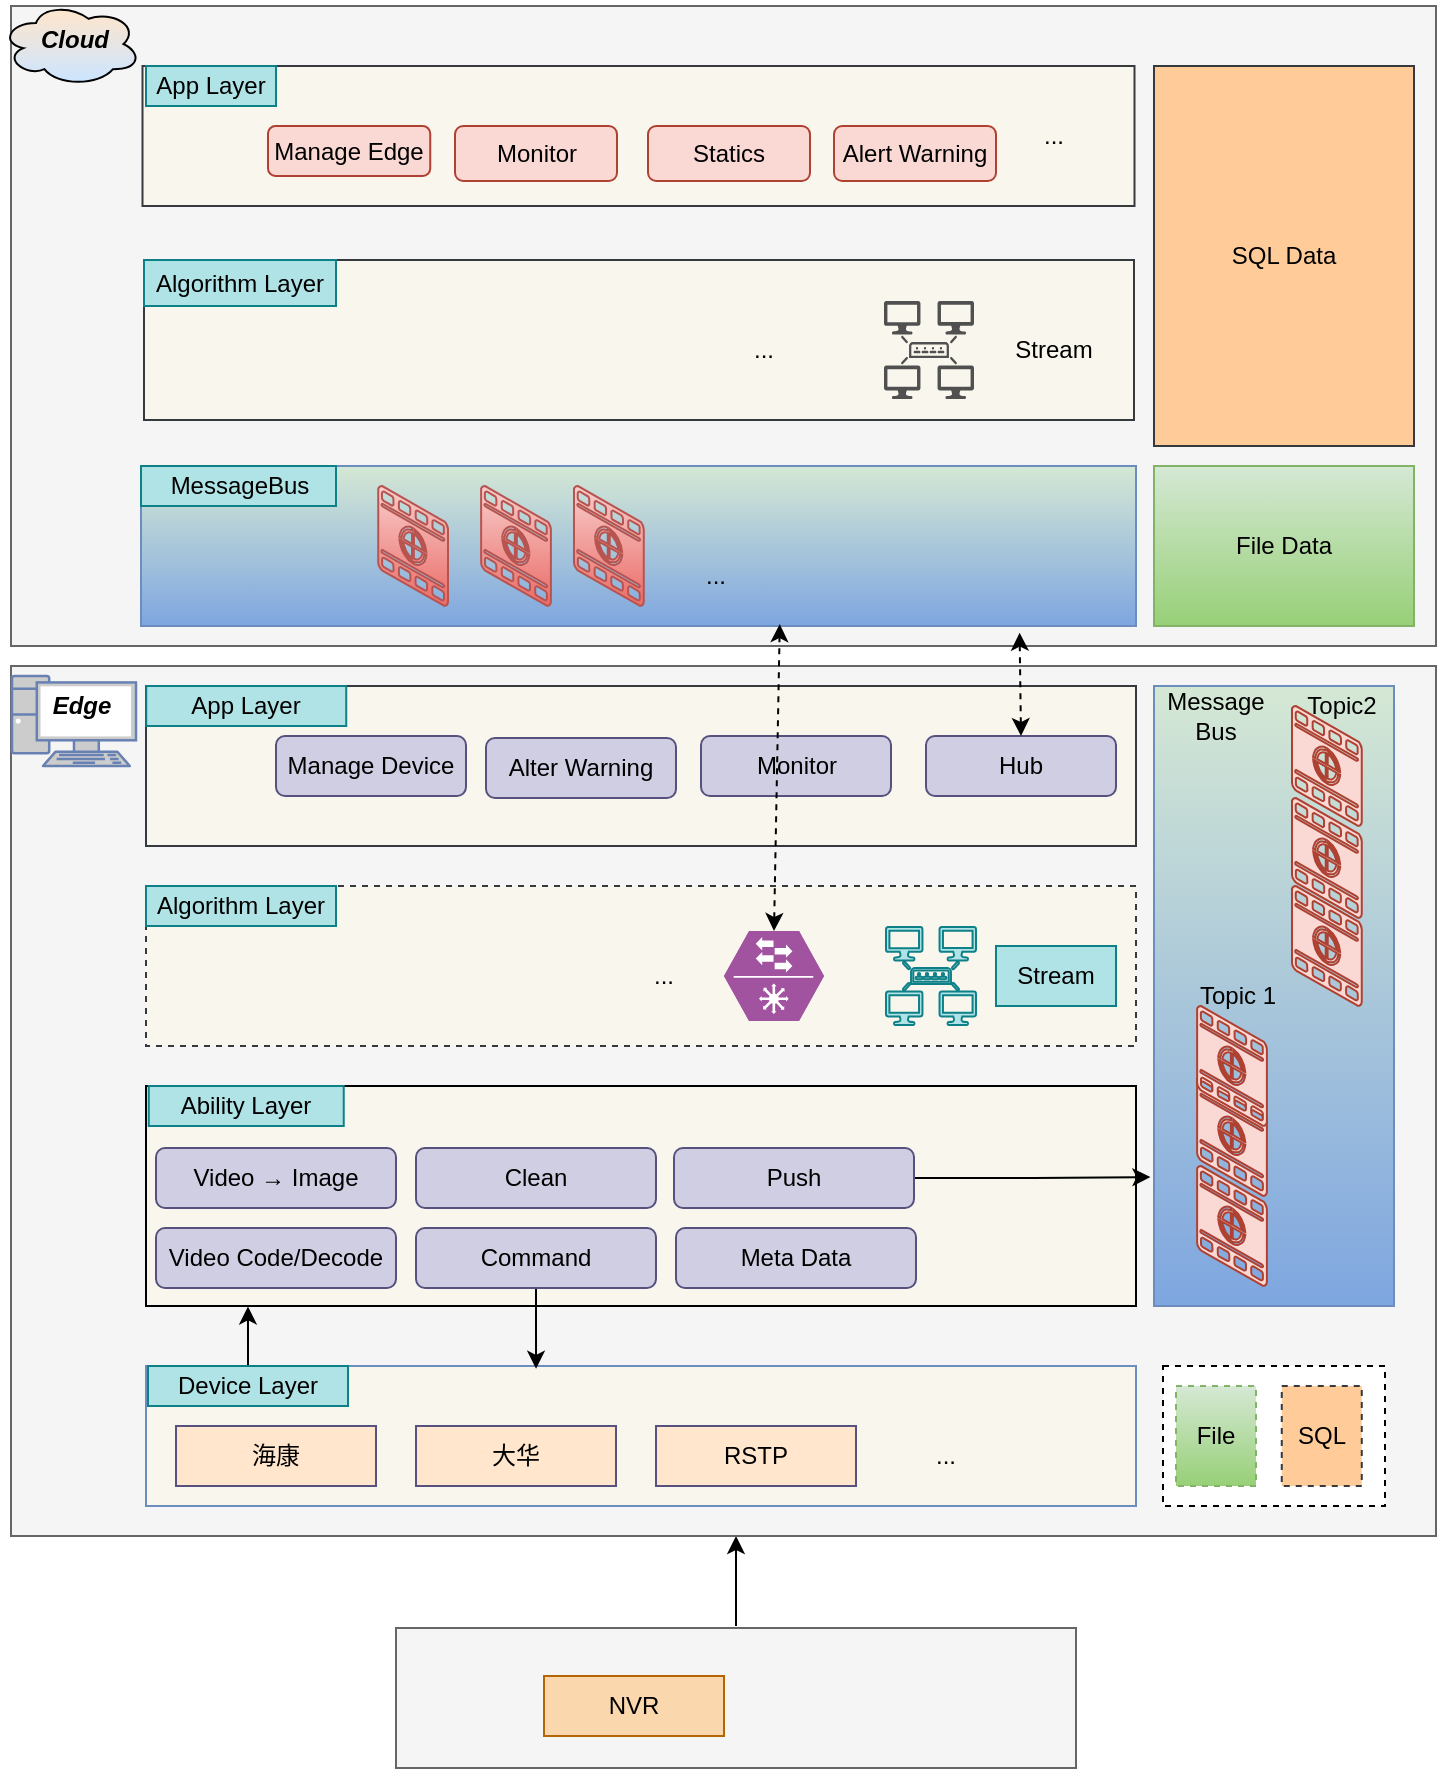 <mxfile version="17.1.3" type="github">
  <diagram id="zysH_MN9FjRer_7VrNoe" name="Page-1">
    <mxGraphModel dx="1422" dy="730" grid="1" gridSize="10" guides="1" tooltips="1" connect="1" arrows="1" fold="1" page="1" pageScale="1" pageWidth="827" pageHeight="1169" math="0" shadow="0">
      <root>
        <mxCell id="0" />
        <mxCell id="1" parent="0" />
        <mxCell id="rYequQ2dtKzdK-yXNaAb-169" style="edgeStyle=orthogonalEdgeStyle;rounded=0;orthogonalLoop=1;jettySize=auto;html=1;fontColor=#E6E6E6;" parent="1" edge="1">
          <mxGeometry relative="1" as="geometry">
            <mxPoint x="430" y="785" as="targetPoint" />
            <mxPoint x="430" y="830" as="sourcePoint" />
          </mxGeometry>
        </mxCell>
        <mxCell id="rYequQ2dtKzdK-yXNaAb-166" value="" style="rounded=0;whiteSpace=wrap;html=1;fillColor=#f5f5f5;fontColor=#333333;strokeColor=#666666;" parent="1" vertex="1">
          <mxGeometry x="260" y="831" width="340" height="70" as="geometry" />
        </mxCell>
        <mxCell id="rYequQ2dtKzdK-yXNaAb-129" value="" style="rounded=0;whiteSpace=wrap;html=1;fillColor=#f5f5f5;fontColor=#333333;strokeColor=#666666;" parent="1" vertex="1">
          <mxGeometry x="67.5" y="350" width="712.5" height="435" as="geometry" />
        </mxCell>
        <mxCell id="rYequQ2dtKzdK-yXNaAb-150" value="" style="fontColor=#0066CC;verticalAlign=top;verticalLabelPosition=bottom;labelPosition=center;align=center;html=1;outlineConnect=0;fillColor=#CCCCCC;strokeColor=#6881B3;gradientColor=none;gradientDirection=north;strokeWidth=2;shape=mxgraph.networks.pc;" parent="1" vertex="1">
          <mxGeometry x="68" y="355" width="62" height="45" as="geometry" />
        </mxCell>
        <mxCell id="rYequQ2dtKzdK-yXNaAb-127" value="" style="rounded=0;whiteSpace=wrap;html=1;fillColor=#f5f5f5;fontColor=#333333;strokeColor=#666666;" parent="1" vertex="1">
          <mxGeometry x="67.5" y="20" width="712.5" height="320" as="geometry" />
        </mxCell>
        <mxCell id="rYequQ2dtKzdK-yXNaAb-145" value="" style="ellipse;shape=cloud;whiteSpace=wrap;html=1;fillColor=#FFE6CC;gradientColor=#CCE5FF;" parent="1" vertex="1">
          <mxGeometry x="62.5" y="18" width="70" height="42" as="geometry" />
        </mxCell>
        <mxCell id="rYequQ2dtKzdK-yXNaAb-1" value="NVR" style="rounded=0;whiteSpace=wrap;html=1;fillColor=#fad7ac;strokeColor=#b46504;" parent="1" vertex="1">
          <mxGeometry x="334" y="855" width="90" height="30" as="geometry" />
        </mxCell>
        <mxCell id="rYequQ2dtKzdK-yXNaAb-3" value="" style="shape=image;html=1;verticalAlign=top;verticalLabelPosition=bottom;labelBackgroundColor=#ffffff;imageAspect=0;aspect=fixed;image=https://cdn0.iconfinder.com/data/icons/security-double-color-red-and-black-vol-1/52/camera__capture__device__technology-128.png;fontColor=#E6E6E6;" parent="1" vertex="1">
          <mxGeometry x="475" y="850" width="40" height="40" as="geometry" />
        </mxCell>
        <mxCell id="rYequQ2dtKzdK-yXNaAb-16" value="" style="rounded=0;whiteSpace=wrap;html=1;fillColor=#F9F7ED;strokeColor=#6c8ebf;" parent="1" vertex="1">
          <mxGeometry x="135" y="700" width="495" height="70" as="geometry" />
        </mxCell>
        <mxCell id="rYequQ2dtKzdK-yXNaAb-165" style="edgeStyle=orthogonalEdgeStyle;rounded=0;orthogonalLoop=1;jettySize=auto;html=1;entryX=0.103;entryY=1.002;entryDx=0;entryDy=0;entryPerimeter=0;fontColor=#E6E6E6;" parent="1" source="rYequQ2dtKzdK-yXNaAb-17" target="rYequQ2dtKzdK-yXNaAb-24" edge="1">
          <mxGeometry relative="1" as="geometry" />
        </mxCell>
        <mxCell id="rYequQ2dtKzdK-yXNaAb-17" value="Device Layer" style="text;html=1;strokeColor=#0e8088;fillColor=#b0e3e6;align=center;verticalAlign=middle;whiteSpace=wrap;rounded=0;" parent="1" vertex="1">
          <mxGeometry x="136" y="700" width="100" height="20" as="geometry" />
        </mxCell>
        <mxCell id="rYequQ2dtKzdK-yXNaAb-18" value="海康" style="rounded=0;whiteSpace=wrap;html=1;fillColor=#ffe6cc;strokeColor=#56517E;" parent="1" vertex="1">
          <mxGeometry x="150" y="730" width="100" height="30" as="geometry" />
        </mxCell>
        <mxCell id="rYequQ2dtKzdK-yXNaAb-19" value="大华" style="rounded=0;whiteSpace=wrap;html=1;fillColor=#ffe6cc;strokeColor=#56517E;" parent="1" vertex="1">
          <mxGeometry x="270" y="730" width="100" height="30" as="geometry" />
        </mxCell>
        <mxCell id="rYequQ2dtKzdK-yXNaAb-20" value="RSTP" style="rounded=0;whiteSpace=wrap;html=1;fillColor=#ffe6cc;strokeColor=#56517E;" parent="1" vertex="1">
          <mxGeometry x="390" y="730" width="100" height="30" as="geometry" />
        </mxCell>
        <mxCell id="rYequQ2dtKzdK-yXNaAb-22" value="" style="rounded=0;whiteSpace=wrap;html=1;fillColor=#D5E8D4;gradientColor=#7ea6e0;strokeColor=#6c8ebf;" parent="1" vertex="1">
          <mxGeometry x="639" y="360" width="120" height="310" as="geometry" />
        </mxCell>
        <mxCell id="rYequQ2dtKzdK-yXNaAb-21" value="..." style="text;html=1;strokeColor=none;fillColor=none;align=center;verticalAlign=middle;whiteSpace=wrap;rounded=0;" parent="1" vertex="1">
          <mxGeometry x="505" y="730" width="60" height="30" as="geometry" />
        </mxCell>
        <mxCell id="rYequQ2dtKzdK-yXNaAb-23" value="Message Bus" style="text;html=1;strokeColor=none;fillColor=none;align=center;verticalAlign=middle;whiteSpace=wrap;rounded=0;" parent="1" vertex="1">
          <mxGeometry x="640" y="360" width="60" height="30" as="geometry" />
        </mxCell>
        <mxCell id="rYequQ2dtKzdK-yXNaAb-24" value="" style="rounded=0;whiteSpace=wrap;html=1;fillColor=#F9F7ED;" parent="1" vertex="1">
          <mxGeometry x="135" y="560" width="495" height="110" as="geometry" />
        </mxCell>
        <mxCell id="rYequQ2dtKzdK-yXNaAb-25" value="Ability Layer" style="text;html=1;strokeColor=#0e8088;fillColor=#b0e3e6;align=center;verticalAlign=middle;whiteSpace=wrap;rounded=0;" parent="1" vertex="1">
          <mxGeometry x="136.37" y="560" width="97.5" height="20" as="geometry" />
        </mxCell>
        <mxCell id="rYequQ2dtKzdK-yXNaAb-26" value="Video Code/Decode" style="rounded=1;whiteSpace=wrap;html=1;fillColor=#d0cee2;strokeColor=#56517e;" parent="1" vertex="1">
          <mxGeometry x="140" y="631" width="120" height="30" as="geometry" />
        </mxCell>
        <mxCell id="rYequQ2dtKzdK-yXNaAb-44" style="edgeStyle=orthogonalEdgeStyle;rounded=0;orthogonalLoop=1;jettySize=auto;html=1;entryX=0.394;entryY=0.02;entryDx=0;entryDy=0;entryPerimeter=0;" parent="1" source="rYequQ2dtKzdK-yXNaAb-27" target="rYequQ2dtKzdK-yXNaAb-16" edge="1">
          <mxGeometry relative="1" as="geometry" />
        </mxCell>
        <mxCell id="rYequQ2dtKzdK-yXNaAb-27" value="Command" style="rounded=1;whiteSpace=wrap;html=1;fillColor=#d0cee2;strokeColor=#56517e;" parent="1" vertex="1">
          <mxGeometry x="270" y="631" width="120" height="30" as="geometry" />
        </mxCell>
        <mxCell id="rYequQ2dtKzdK-yXNaAb-28" value="Meta Data" style="rounded=1;whiteSpace=wrap;html=1;fillColor=#d0cee2;strokeColor=#56517e;" parent="1" vertex="1">
          <mxGeometry x="400" y="631" width="120" height="30" as="geometry" />
        </mxCell>
        <mxCell id="rYequQ2dtKzdK-yXNaAb-29" value="" style="verticalLabelPosition=bottom;html=1;verticalAlign=top;strokeWidth=1;align=center;outlineConnect=0;dashed=0;outlineConnect=0;shape=mxgraph.aws3d.image;strokeColor=#ae4132;fillColor=#fad9d5;aspect=fixed;" parent="1" vertex="1">
          <mxGeometry x="660.56" y="600" width="34.88" height="60" as="geometry" />
        </mxCell>
        <mxCell id="rYequQ2dtKzdK-yXNaAb-30" value="" style="verticalLabelPosition=bottom;html=1;verticalAlign=top;strokeWidth=1;align=center;outlineConnect=0;dashed=0;outlineConnect=0;shape=mxgraph.aws3d.image;strokeColor=#ae4132;fillColor=#fad9d5;aspect=fixed;" parent="1" vertex="1">
          <mxGeometry x="660.56" y="555" width="34.88" height="60" as="geometry" />
        </mxCell>
        <mxCell id="rYequQ2dtKzdK-yXNaAb-36" value="" style="rounded=0;whiteSpace=wrap;html=1;dashed=1;fillColor=#f9f7ed;strokeColor=#36393d;" parent="1" vertex="1">
          <mxGeometry x="135" y="460" width="495" height="80" as="geometry" />
        </mxCell>
        <mxCell id="rYequQ2dtKzdK-yXNaAb-38" value="Clean" style="rounded=1;whiteSpace=wrap;html=1;fillColor=#d0cee2;strokeColor=#56517e;" parent="1" vertex="1">
          <mxGeometry x="270" y="591" width="120" height="30" as="geometry" />
        </mxCell>
        <mxCell id="rYequQ2dtKzdK-yXNaAb-40" value="Video → Image" style="rounded=1;whiteSpace=wrap;html=1;fillColor=#d0cee2;strokeColor=#56517e;" parent="1" vertex="1">
          <mxGeometry x="140" y="591" width="120" height="30" as="geometry" />
        </mxCell>
        <mxCell id="rYequQ2dtKzdK-yXNaAb-45" value="Algorithm Layer" style="text;html=1;strokeColor=#0e8088;fillColor=#b0e3e6;align=center;verticalAlign=middle;whiteSpace=wrap;rounded=0;" parent="1" vertex="1">
          <mxGeometry x="135" y="460" width="95" height="20" as="geometry" />
        </mxCell>
        <mxCell id="rYequQ2dtKzdK-yXNaAb-50" value="" style="rounded=0;whiteSpace=wrap;html=1;fillColor=#F9F7ED;strokeColor=#36393d;" parent="1" vertex="1">
          <mxGeometry x="135" y="360" width="495" height="80" as="geometry" />
        </mxCell>
        <mxCell id="rYequQ2dtKzdK-yXNaAb-51" value="App Layer" style="text;html=1;strokeColor=#0e8088;fillColor=#b0e3e6;align=center;verticalAlign=middle;whiteSpace=wrap;rounded=0;" parent="1" vertex="1">
          <mxGeometry x="135.12" y="360" width="100" height="20" as="geometry" />
        </mxCell>
        <mxCell id="rYequQ2dtKzdK-yXNaAb-52" value="..." style="text;html=1;strokeColor=none;fillColor=none;align=center;verticalAlign=middle;whiteSpace=wrap;rounded=0;" parent="1" vertex="1">
          <mxGeometry x="364" y="490" width="60" height="30" as="geometry" />
        </mxCell>
        <mxCell id="rYequQ2dtKzdK-yXNaAb-55" value="" style="verticalLabelPosition=bottom;html=1;verticalAlign=top;strokeWidth=1;align=center;outlineConnect=0;dashed=0;outlineConnect=0;shape=mxgraph.aws3d.image;strokeColor=#ae4132;fillColor=#fad9d5;aspect=fixed;" parent="1" vertex="1">
          <mxGeometry x="660.56" y="520" width="34.88" height="60" as="geometry" />
        </mxCell>
        <mxCell id="rYequQ2dtKzdK-yXNaAb-57" value="Manage Device" style="rounded=1;whiteSpace=wrap;html=1;fillColor=#d0cee2;strokeColor=#56517e;" parent="1" vertex="1">
          <mxGeometry x="200" y="385" width="95" height="30" as="geometry" />
        </mxCell>
        <mxCell id="rYequQ2dtKzdK-yXNaAb-59" value="" style="verticalLabelPosition=bottom;html=1;verticalAlign=top;strokeWidth=1;align=center;outlineConnect=0;dashed=0;outlineConnect=0;shape=mxgraph.aws3d.image;strokeColor=#ae4132;fillColor=#fad9d5;aspect=fixed;" parent="1" vertex="1">
          <mxGeometry x="708" y="460" width="34.88" height="60" as="geometry" />
        </mxCell>
        <mxCell id="rYequQ2dtKzdK-yXNaAb-60" value="" style="verticalLabelPosition=bottom;html=1;verticalAlign=top;strokeWidth=1;align=center;outlineConnect=0;dashed=0;outlineConnect=0;shape=mxgraph.aws3d.image;strokeColor=#ae4132;fillColor=#fad9d5;aspect=fixed;" parent="1" vertex="1">
          <mxGeometry x="708" y="416" width="34.88" height="60" as="geometry" />
        </mxCell>
        <mxCell id="rYequQ2dtKzdK-yXNaAb-61" value="" style="verticalLabelPosition=bottom;html=1;verticalAlign=top;strokeWidth=1;align=center;outlineConnect=0;dashed=0;outlineConnect=0;shape=mxgraph.aws3d.image;strokeColor=#ae4132;fillColor=#fad9d5;aspect=fixed;" parent="1" vertex="1">
          <mxGeometry x="708" y="370" width="34.88" height="60" as="geometry" />
        </mxCell>
        <mxCell id="rYequQ2dtKzdK-yXNaAb-63" value="Topic 1" style="text;html=1;strokeColor=none;fillColor=none;align=center;verticalAlign=middle;whiteSpace=wrap;rounded=0;" parent="1" vertex="1">
          <mxGeometry x="655" y="499.5" width="52" height="30" as="geometry" />
        </mxCell>
        <mxCell id="rYequQ2dtKzdK-yXNaAb-64" value="Topic2" style="text;html=1;strokeColor=none;fillColor=none;align=center;verticalAlign=middle;whiteSpace=wrap;rounded=0;" parent="1" vertex="1">
          <mxGeometry x="707" y="355" width="52" height="30" as="geometry" />
        </mxCell>
        <mxCell id="rYequQ2dtKzdK-yXNaAb-65" value="Alter Warning" style="rounded=1;whiteSpace=wrap;html=1;fillColor=#d0cee2;strokeColor=#56517e;" parent="1" vertex="1">
          <mxGeometry x="305" y="386" width="95" height="30" as="geometry" />
        </mxCell>
        <mxCell id="rYequQ2dtKzdK-yXNaAb-67" value="Monitor" style="rounded=1;whiteSpace=wrap;html=1;fillColor=#d0cee2;strokeColor=#56517e;" parent="1" vertex="1">
          <mxGeometry x="412.5" y="385" width="95" height="30" as="geometry" />
        </mxCell>
        <mxCell id="rYequQ2dtKzdK-yXNaAb-81" value="" style="sketch=0;pointerEvents=1;shadow=0;dashed=0;html=1;strokeColor=#0e8088;fillColor=#b0e3e6;labelPosition=center;verticalLabelPosition=bottom;verticalAlign=top;outlineConnect=0;align=center;shape=mxgraph.office.servers.topology_builder;" parent="1" vertex="1">
          <mxGeometry x="505" y="480.5" width="45" height="49" as="geometry" />
        </mxCell>
        <mxCell id="rYequQ2dtKzdK-yXNaAb-83" value="Stream" style="text;html=1;strokeColor=#0e8088;fillColor=#b0e3e6;align=center;verticalAlign=middle;whiteSpace=wrap;rounded=0;" parent="1" vertex="1">
          <mxGeometry x="560" y="490" width="60" height="30" as="geometry" />
        </mxCell>
        <mxCell id="rYequQ2dtKzdK-yXNaAb-84" value="Hub" style="rounded=1;whiteSpace=wrap;html=1;fillColor=#d0cee2;strokeColor=#56517e;" parent="1" vertex="1">
          <mxGeometry x="525" y="385" width="95" height="30" as="geometry" />
        </mxCell>
        <mxCell id="rYequQ2dtKzdK-yXNaAb-86" value="" style="rounded=0;whiteSpace=wrap;html=1;fillColor=#D5E8D4;gradientColor=#7ea6e0;strokeColor=#6c8ebf;" parent="1" vertex="1">
          <mxGeometry x="132.5" y="250" width="497.5" height="80" as="geometry" />
        </mxCell>
        <mxCell id="rYequQ2dtKzdK-yXNaAb-87" value="MessageBus" style="text;html=1;strokeColor=#0e8088;fillColor=#b0e3e6;align=center;verticalAlign=middle;whiteSpace=wrap;rounded=0;" parent="1" vertex="1">
          <mxGeometry x="132.5" y="250" width="97.5" height="20" as="geometry" />
        </mxCell>
        <mxCell id="rYequQ2dtKzdK-yXNaAb-89" value="" style="verticalLabelPosition=bottom;html=1;verticalAlign=top;strokeWidth=1;align=center;outlineConnect=0;dashed=0;outlineConnect=0;shape=mxgraph.aws3d.image;strokeColor=#b85450;fillColor=#f8cecc;aspect=fixed;gradientColor=#ea6b66;" parent="1" vertex="1">
          <mxGeometry x="251.12" y="260" width="34.88" height="60" as="geometry" />
        </mxCell>
        <mxCell id="rYequQ2dtKzdK-yXNaAb-90" value="" style="verticalLabelPosition=bottom;html=1;verticalAlign=top;strokeWidth=1;align=center;outlineConnect=0;dashed=0;outlineConnect=0;shape=mxgraph.aws3d.image;strokeColor=#b85450;fillColor=#f8cecc;aspect=fixed;gradientColor=#ea6b66;" parent="1" vertex="1">
          <mxGeometry x="302.56" y="260" width="34.88" height="60" as="geometry" />
        </mxCell>
        <mxCell id="rYequQ2dtKzdK-yXNaAb-91" value="" style="verticalLabelPosition=bottom;html=1;verticalAlign=top;strokeWidth=1;align=center;outlineConnect=0;dashed=0;outlineConnect=0;shape=mxgraph.aws3d.image;strokeColor=#b85450;fillColor=#f8cecc;aspect=fixed;gradientColor=#ea6b66;" parent="1" vertex="1">
          <mxGeometry x="349" y="260" width="34.88" height="60" as="geometry" />
        </mxCell>
        <mxCell id="rYequQ2dtKzdK-yXNaAb-94" value="" style="endArrow=classic;startArrow=classic;html=1;rounded=0;exitX=0.5;exitY=0;exitDx=0;exitDy=0;entryX=0.883;entryY=1.042;entryDx=0;entryDy=0;entryPerimeter=0;dashed=1;" parent="1" source="rYequQ2dtKzdK-yXNaAb-84" target="rYequQ2dtKzdK-yXNaAb-86" edge="1">
          <mxGeometry width="50" height="50" relative="1" as="geometry">
            <mxPoint x="390" y="460" as="sourcePoint" />
            <mxPoint x="440" y="410" as="targetPoint" />
          </mxGeometry>
        </mxCell>
        <mxCell id="rYequQ2dtKzdK-yXNaAb-95" value="..." style="text;html=1;strokeColor=none;fillColor=none;align=center;verticalAlign=middle;whiteSpace=wrap;rounded=0;" parent="1" vertex="1">
          <mxGeometry x="390" y="290" width="60" height="30" as="geometry" />
        </mxCell>
        <mxCell id="rYequQ2dtKzdK-yXNaAb-112" value="" style="rounded=0;whiteSpace=wrap;html=1;fillColor=#f9f7ed;strokeColor=#36393d;" parent="1" vertex="1">
          <mxGeometry x="134" y="147" width="495" height="80" as="geometry" />
        </mxCell>
        <mxCell id="rYequQ2dtKzdK-yXNaAb-113" value="Algorithm Layer" style="text;html=1;strokeColor=#0e8088;fillColor=#b0e3e6;align=center;verticalAlign=middle;whiteSpace=wrap;rounded=0;" parent="1" vertex="1">
          <mxGeometry x="134" y="147" width="96" height="23" as="geometry" />
        </mxCell>
        <mxCell id="rYequQ2dtKzdK-yXNaAb-117" value="..." style="text;html=1;strokeColor=none;fillColor=none;align=center;verticalAlign=middle;whiteSpace=wrap;rounded=0;" parent="1" vertex="1">
          <mxGeometry x="414" y="177" width="60" height="30" as="geometry" />
        </mxCell>
        <mxCell id="rYequQ2dtKzdK-yXNaAb-118" value="" style="sketch=0;pointerEvents=1;shadow=0;dashed=0;html=1;strokeColor=none;fillColor=#505050;labelPosition=center;verticalLabelPosition=bottom;verticalAlign=top;outlineConnect=0;align=center;shape=mxgraph.office.servers.topology_builder;" parent="1" vertex="1">
          <mxGeometry x="504" y="167.5" width="45" height="49" as="geometry" />
        </mxCell>
        <mxCell id="rYequQ2dtKzdK-yXNaAb-119" value="Stream" style="text;html=1;strokeColor=none;fillColor=none;align=center;verticalAlign=middle;whiteSpace=wrap;rounded=0;" parent="1" vertex="1">
          <mxGeometry x="559" y="177" width="60" height="30" as="geometry" />
        </mxCell>
        <mxCell id="rYequQ2dtKzdK-yXNaAb-120" value="" style="rounded=0;whiteSpace=wrap;html=1;fillColor=#F9F7ED;strokeColor=#36393d;" parent="1" vertex="1">
          <mxGeometry x="133.25" y="50" width="496" height="70" as="geometry" />
        </mxCell>
        <mxCell id="rYequQ2dtKzdK-yXNaAb-121" value="App Layer" style="text;html=1;strokeColor=#0e8088;fillColor=#b0e3e6;align=center;verticalAlign=middle;whiteSpace=wrap;rounded=0;" parent="1" vertex="1">
          <mxGeometry x="135" y="50" width="65" height="20" as="geometry" />
        </mxCell>
        <mxCell id="rYequQ2dtKzdK-yXNaAb-122" value="Manage Edge" style="rounded=1;whiteSpace=wrap;html=1;fillColor=#fad9d5;strokeColor=#ae4132;" parent="1" vertex="1">
          <mxGeometry x="196" y="80" width="81.12" height="25" as="geometry" />
        </mxCell>
        <mxCell id="rYequQ2dtKzdK-yXNaAb-123" value="Monitor" style="rounded=1;whiteSpace=wrap;html=1;fillColor=#fad9d5;strokeColor=#ae4132;" parent="1" vertex="1">
          <mxGeometry x="289.5" y="80" width="81" height="27.5" as="geometry" />
        </mxCell>
        <mxCell id="rYequQ2dtKzdK-yXNaAb-126" value="..." style="text;html=1;strokeColor=none;fillColor=none;align=center;verticalAlign=middle;whiteSpace=wrap;rounded=0;" parent="1" vertex="1">
          <mxGeometry x="559" y="70" width="60" height="30" as="geometry" />
        </mxCell>
        <mxCell id="rYequQ2dtKzdK-yXNaAb-128" value="Cloud" style="text;html=1;strokeColor=none;fillColor=none;align=center;verticalAlign=middle;whiteSpace=wrap;rounded=0;fontStyle=3" parent="1" vertex="1">
          <mxGeometry x="67.5" y="24" width="62.5" height="26" as="geometry" />
        </mxCell>
        <mxCell id="rYequQ2dtKzdK-yXNaAb-130" value="Edge" style="text;html=1;strokeColor=none;fillColor=none;align=center;verticalAlign=middle;whiteSpace=wrap;rounded=0;fontStyle=3" parent="1" vertex="1">
          <mxGeometry x="72.5" y="355" width="60" height="30" as="geometry" />
        </mxCell>
        <mxCell id="rYequQ2dtKzdK-yXNaAb-131" value="File Data" style="rounded=0;whiteSpace=wrap;html=1;fillColor=#d5e8d4;gradientColor=#97d077;strokeColor=#82b366;" parent="1" vertex="1">
          <mxGeometry x="639" y="250" width="130" height="80" as="geometry" />
        </mxCell>
        <mxCell id="rYequQ2dtKzdK-yXNaAb-132" value="" style="rounded=0;whiteSpace=wrap;html=1;dashed=1;" parent="1" vertex="1">
          <mxGeometry x="643.5" y="700" width="111" height="70" as="geometry" />
        </mxCell>
        <mxCell id="rYequQ2dtKzdK-yXNaAb-133" value="SQL Data" style="rounded=0;whiteSpace=wrap;html=1;fillColor=#ffcc99;strokeColor=#36393d;" parent="1" vertex="1">
          <mxGeometry x="639" y="50" width="130" height="190" as="geometry" />
        </mxCell>
        <mxCell id="rYequQ2dtKzdK-yXNaAb-134" value="File" style="rounded=0;whiteSpace=wrap;html=1;dashed=1;fillColor=#d5e8d4;gradientColor=#97d077;strokeColor=#82b366;" parent="1" vertex="1">
          <mxGeometry x="650" y="710" width="40" height="50" as="geometry" />
        </mxCell>
        <mxCell id="rYequQ2dtKzdK-yXNaAb-135" value="SQL" style="rounded=0;whiteSpace=wrap;html=1;dashed=1;fillColor=#ffcc99;strokeColor=#36393d;" parent="1" vertex="1">
          <mxGeometry x="702.88" y="710" width="40" height="50" as="geometry" />
        </mxCell>
        <mxCell id="rYequQ2dtKzdK-yXNaAb-141" value="Statics" style="rounded=1;whiteSpace=wrap;html=1;fillColor=#fad9d5;strokeColor=#ae4132;" parent="1" vertex="1">
          <mxGeometry x="386" y="80" width="81" height="27.5" as="geometry" />
        </mxCell>
        <mxCell id="rYequQ2dtKzdK-yXNaAb-142" value="Alert Warning" style="rounded=1;whiteSpace=wrap;html=1;fillColor=#fad9d5;strokeColor=#ae4132;" parent="1" vertex="1">
          <mxGeometry x="479" y="80" width="81" height="27.5" as="geometry" />
        </mxCell>
        <mxCell id="soOXGWd1KTmuaT-1O_KT-3" style="edgeStyle=orthogonalEdgeStyle;rounded=0;orthogonalLoop=1;jettySize=auto;html=1;entryX=-0.015;entryY=0.792;entryDx=0;entryDy=0;entryPerimeter=0;" parent="1" source="soOXGWd1KTmuaT-1O_KT-1" target="rYequQ2dtKzdK-yXNaAb-22" edge="1">
          <mxGeometry relative="1" as="geometry" />
        </mxCell>
        <mxCell id="soOXGWd1KTmuaT-1O_KT-1" value="Push" style="rounded=1;whiteSpace=wrap;html=1;fillColor=#d0cee2;strokeColor=#56517e;" parent="1" vertex="1">
          <mxGeometry x="399" y="591" width="120" height="30" as="geometry" />
        </mxCell>
        <mxCell id="BSR1wjk1UJU8XMFhwtl2-1" value="" style="shape=image;html=1;verticalAlign=top;verticalLabelPosition=bottom;labelBackgroundColor=#ffffff;imageAspect=0;aspect=fixed;image=https://cdn1.iconfinder.com/data/icons/unicons-line-vol-1/24/brain-128.png" vertex="1" parent="1">
          <mxGeometry x="256.38" y="173" width="38" height="38" as="geometry" />
        </mxCell>
        <mxCell id="BSR1wjk1UJU8XMFhwtl2-2" value="" style="shape=image;html=1;verticalAlign=top;verticalLabelPosition=bottom;labelBackgroundColor=#ffffff;imageAspect=0;aspect=fixed;image=https://cdn1.iconfinder.com/data/icons/unicons-line-vol-1/24/brain-128.png" vertex="1" parent="1">
          <mxGeometry x="311" y="173" width="38" height="38" as="geometry" />
        </mxCell>
        <mxCell id="BSR1wjk1UJU8XMFhwtl2-3" value="" style="shape=image;html=1;verticalAlign=top;verticalLabelPosition=bottom;labelBackgroundColor=#ffffff;imageAspect=0;aspect=fixed;image=https://cdn1.iconfinder.com/data/icons/unicons-line-vol-1/24/brain-128.png" vertex="1" parent="1">
          <mxGeometry x="377" y="173" width="38" height="38" as="geometry" />
        </mxCell>
        <mxCell id="BSR1wjk1UJU8XMFhwtl2-4" value="" style="shape=image;html=1;verticalAlign=top;verticalLabelPosition=bottom;labelBackgroundColor=#ffffff;imageAspect=0;aspect=fixed;image=https://cdn1.iconfinder.com/data/icons/unicons-line-vol-1/24/brain-128.png" vertex="1" parent="1">
          <mxGeometry x="236" y="486" width="38" height="38" as="geometry" />
        </mxCell>
        <mxCell id="BSR1wjk1UJU8XMFhwtl2-5" value="" style="shape=image;html=1;verticalAlign=top;verticalLabelPosition=bottom;labelBackgroundColor=#ffffff;imageAspect=0;aspect=fixed;image=https://cdn1.iconfinder.com/data/icons/unicons-line-vol-1/24/brain-128.png" vertex="1" parent="1">
          <mxGeometry x="277.12" y="486" width="38" height="38" as="geometry" />
        </mxCell>
        <mxCell id="BSR1wjk1UJU8XMFhwtl2-6" value="" style="shape=image;html=1;verticalAlign=top;verticalLabelPosition=bottom;labelBackgroundColor=#ffffff;imageAspect=0;aspect=fixed;image=https://cdn1.iconfinder.com/data/icons/unicons-line-vol-1/24/brain-128.png" vertex="1" parent="1">
          <mxGeometry x="330" y="486" width="38" height="38" as="geometry" />
        </mxCell>
        <mxCell id="BSR1wjk1UJU8XMFhwtl2-8" value="" style="verticalLabelPosition=bottom;sketch=0;html=1;fillColor=#A153A0;strokeColor=#ffffff;verticalAlign=top;align=center;points=[[0,0.5,0],[0.125,0.25,0],[0.25,0,0],[0.5,0,0],[0.75,0,0],[0.875,0.25,0],[1,0.5,0],[0.875,0.75,0],[0.75,1,0],[0.5,1,0],[0.125,0.75,0]];pointerEvents=1;shape=mxgraph.cisco_safe.compositeIcon;bgIcon=mxgraph.cisco_safe.design.blank_device;resIcon=mxgraph.cisco_safe.design.distribution_switch;" vertex="1" parent="1">
          <mxGeometry x="424" y="482.5" width="50" height="45" as="geometry" />
        </mxCell>
        <mxCell id="BSR1wjk1UJU8XMFhwtl2-11" value="" style="endArrow=classic;startArrow=classic;html=1;rounded=0;exitX=0.5;exitY=0;exitDx=0;exitDy=0;entryX=0.642;entryY=0.988;entryDx=0;entryDy=0;dashed=1;exitPerimeter=0;entryPerimeter=0;" edge="1" parent="1" source="BSR1wjk1UJU8XMFhwtl2-8" target="rYequQ2dtKzdK-yXNaAb-86">
          <mxGeometry width="50" height="50" relative="1" as="geometry">
            <mxPoint x="582.5" y="395" as="sourcePoint" />
            <mxPoint x="581.793" y="343.36" as="targetPoint" />
            <Array as="points" />
          </mxGeometry>
        </mxCell>
      </root>
    </mxGraphModel>
  </diagram>
</mxfile>
